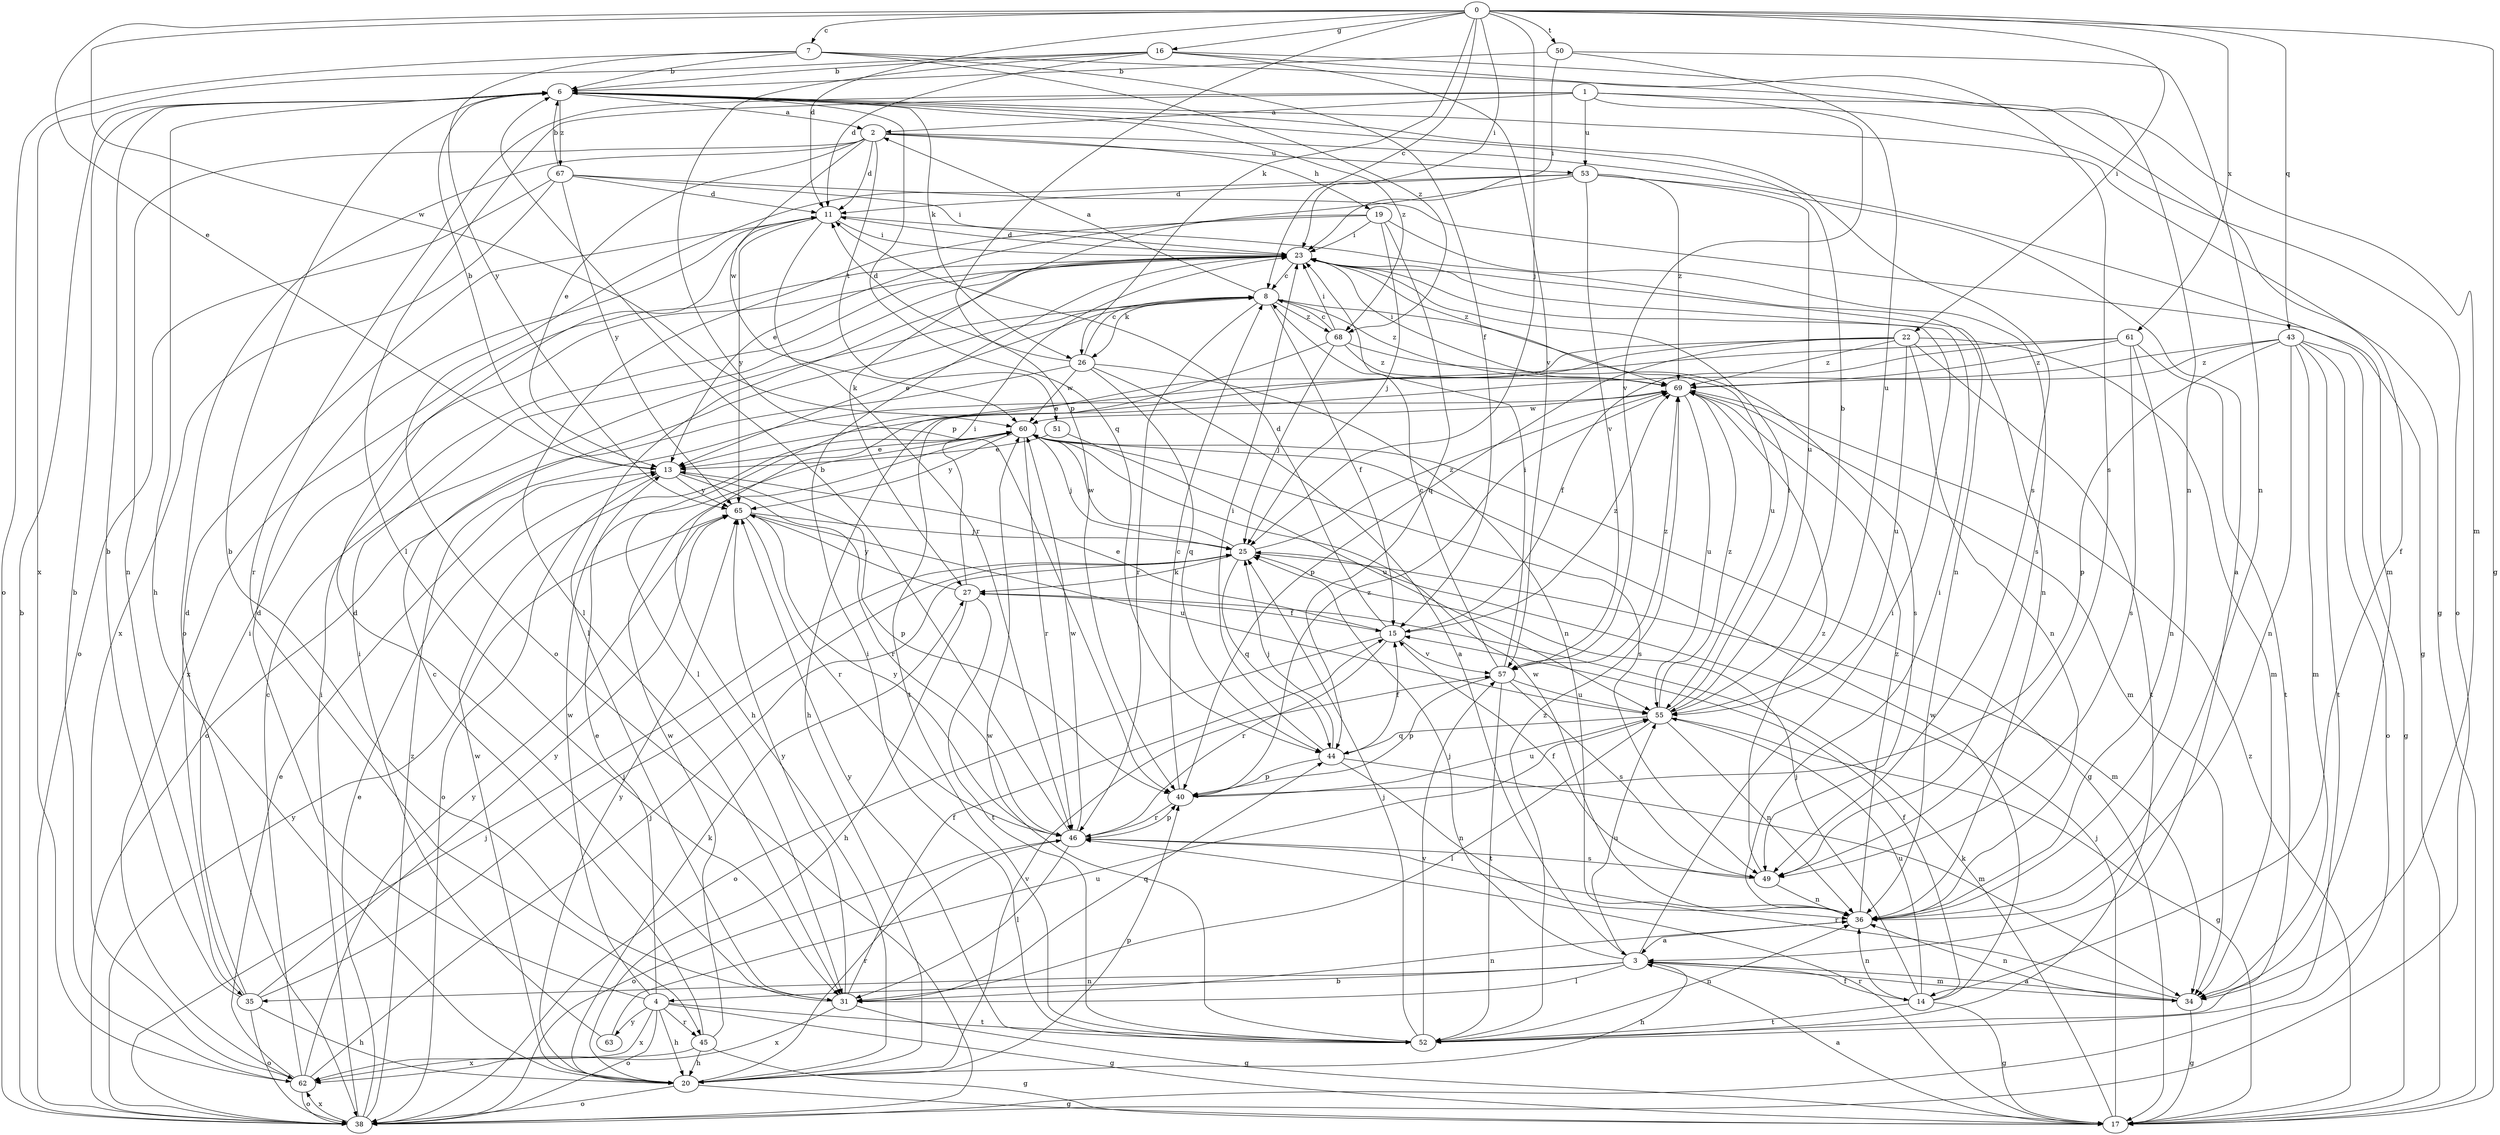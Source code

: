 strict digraph  {
0;
1;
2;
3;
4;
6;
7;
8;
11;
13;
14;
15;
16;
17;
19;
20;
22;
23;
25;
26;
27;
31;
34;
35;
36;
38;
40;
43;
44;
45;
46;
49;
50;
51;
52;
53;
55;
57;
60;
61;
62;
63;
65;
67;
68;
69;
0 -> 7  [label=c];
0 -> 8  [label=c];
0 -> 11  [label=d];
0 -> 13  [label=e];
0 -> 16  [label=g];
0 -> 17  [label=g];
0 -> 22  [label=i];
0 -> 23  [label=i];
0 -> 25  [label=j];
0 -> 26  [label=k];
0 -> 40  [label=p];
0 -> 43  [label=q];
0 -> 50  [label=t];
0 -> 60  [label=w];
0 -> 61  [label=x];
1 -> 2  [label=a];
1 -> 14  [label=f];
1 -> 31  [label=l];
1 -> 38  [label=o];
1 -> 45  [label=r];
1 -> 53  [label=u];
1 -> 57  [label=v];
2 -> 11  [label=d];
2 -> 13  [label=e];
2 -> 19  [label=h];
2 -> 34  [label=m];
2 -> 35  [label=n];
2 -> 38  [label=o];
2 -> 51  [label=t];
2 -> 53  [label=u];
2 -> 60  [label=w];
3 -> 4  [label=b];
3 -> 14  [label=f];
3 -> 20  [label=h];
3 -> 23  [label=i];
3 -> 25  [label=j];
3 -> 31  [label=l];
3 -> 34  [label=m];
3 -> 35  [label=n];
3 -> 55  [label=u];
4 -> 11  [label=d];
4 -> 13  [label=e];
4 -> 17  [label=g];
4 -> 20  [label=h];
4 -> 38  [label=o];
4 -> 45  [label=r];
4 -> 52  [label=t];
4 -> 60  [label=w];
4 -> 62  [label=x];
4 -> 63  [label=y];
6 -> 2  [label=a];
6 -> 17  [label=g];
6 -> 20  [label=h];
6 -> 26  [label=k];
6 -> 44  [label=q];
6 -> 49  [label=s];
6 -> 67  [label=z];
6 -> 68  [label=z];
7 -> 6  [label=b];
7 -> 15  [label=f];
7 -> 34  [label=m];
7 -> 38  [label=o];
7 -> 65  [label=y];
7 -> 68  [label=z];
8 -> 2  [label=a];
8 -> 13  [label=e];
8 -> 15  [label=f];
8 -> 26  [label=k];
8 -> 46  [label=r];
8 -> 55  [label=u];
8 -> 68  [label=z];
8 -> 69  [label=z];
11 -> 23  [label=i];
11 -> 36  [label=n];
11 -> 46  [label=r];
11 -> 65  [label=y];
13 -> 6  [label=b];
13 -> 38  [label=o];
13 -> 40  [label=p];
13 -> 46  [label=r];
13 -> 65  [label=y];
14 -> 15  [label=f];
14 -> 17  [label=g];
14 -> 25  [label=j];
14 -> 36  [label=n];
14 -> 52  [label=t];
14 -> 55  [label=u];
14 -> 60  [label=w];
15 -> 11  [label=d];
15 -> 13  [label=e];
15 -> 38  [label=o];
15 -> 46  [label=r];
15 -> 57  [label=v];
15 -> 69  [label=z];
16 -> 6  [label=b];
16 -> 11  [label=d];
16 -> 36  [label=n];
16 -> 40  [label=p];
16 -> 49  [label=s];
16 -> 57  [label=v];
16 -> 62  [label=x];
17 -> 3  [label=a];
17 -> 25  [label=j];
17 -> 27  [label=k];
17 -> 46  [label=r];
17 -> 69  [label=z];
19 -> 13  [label=e];
19 -> 23  [label=i];
19 -> 25  [label=j];
19 -> 31  [label=l];
19 -> 44  [label=q];
19 -> 49  [label=s];
20 -> 17  [label=g];
20 -> 27  [label=k];
20 -> 38  [label=o];
20 -> 40  [label=p];
20 -> 46  [label=r];
20 -> 57  [label=v];
20 -> 60  [label=w];
20 -> 65  [label=y];
22 -> 20  [label=h];
22 -> 31  [label=l];
22 -> 34  [label=m];
22 -> 36  [label=n];
22 -> 40  [label=p];
22 -> 52  [label=t];
22 -> 55  [label=u];
22 -> 69  [label=z];
23 -> 8  [label=c];
23 -> 11  [label=d];
23 -> 31  [label=l];
23 -> 36  [label=n];
23 -> 62  [label=x];
23 -> 69  [label=z];
25 -> 27  [label=k];
25 -> 34  [label=m];
25 -> 44  [label=q];
25 -> 60  [label=w];
25 -> 69  [label=z];
26 -> 3  [label=a];
26 -> 8  [label=c];
26 -> 11  [label=d];
26 -> 36  [label=n];
26 -> 38  [label=o];
26 -> 44  [label=q];
26 -> 60  [label=w];
27 -> 15  [label=f];
27 -> 20  [label=h];
27 -> 23  [label=i];
27 -> 52  [label=t];
27 -> 65  [label=y];
31 -> 6  [label=b];
31 -> 11  [label=d];
31 -> 15  [label=f];
31 -> 17  [label=g];
31 -> 36  [label=n];
31 -> 44  [label=q];
31 -> 62  [label=x];
31 -> 65  [label=y];
34 -> 3  [label=a];
34 -> 17  [label=g];
34 -> 36  [label=n];
34 -> 46  [label=r];
35 -> 6  [label=b];
35 -> 11  [label=d];
35 -> 20  [label=h];
35 -> 23  [label=i];
35 -> 25  [label=j];
35 -> 38  [label=o];
35 -> 65  [label=y];
36 -> 3  [label=a];
36 -> 23  [label=i];
36 -> 60  [label=w];
36 -> 69  [label=z];
38 -> 6  [label=b];
38 -> 13  [label=e];
38 -> 23  [label=i];
38 -> 25  [label=j];
38 -> 62  [label=x];
38 -> 65  [label=y];
38 -> 69  [label=z];
40 -> 8  [label=c];
40 -> 46  [label=r];
40 -> 55  [label=u];
40 -> 69  [label=z];
43 -> 17  [label=g];
43 -> 20  [label=h];
43 -> 34  [label=m];
43 -> 36  [label=n];
43 -> 38  [label=o];
43 -> 40  [label=p];
43 -> 52  [label=t];
43 -> 69  [label=z];
44 -> 15  [label=f];
44 -> 23  [label=i];
44 -> 25  [label=j];
44 -> 34  [label=m];
44 -> 36  [label=n];
44 -> 40  [label=p];
45 -> 8  [label=c];
45 -> 17  [label=g];
45 -> 20  [label=h];
45 -> 60  [label=w];
45 -> 62  [label=x];
46 -> 6  [label=b];
46 -> 31  [label=l];
46 -> 38  [label=o];
46 -> 40  [label=p];
46 -> 49  [label=s];
46 -> 60  [label=w];
46 -> 65  [label=y];
49 -> 15  [label=f];
49 -> 36  [label=n];
49 -> 69  [label=z];
50 -> 6  [label=b];
50 -> 23  [label=i];
50 -> 36  [label=n];
50 -> 55  [label=u];
51 -> 13  [label=e];
51 -> 55  [label=u];
52 -> 23  [label=i];
52 -> 25  [label=j];
52 -> 36  [label=n];
52 -> 57  [label=v];
52 -> 60  [label=w];
52 -> 65  [label=y];
52 -> 69  [label=z];
53 -> 3  [label=a];
53 -> 11  [label=d];
53 -> 27  [label=k];
53 -> 38  [label=o];
53 -> 55  [label=u];
53 -> 57  [label=v];
53 -> 69  [label=z];
55 -> 6  [label=b];
55 -> 17  [label=g];
55 -> 23  [label=i];
55 -> 31  [label=l];
55 -> 36  [label=n];
55 -> 44  [label=q];
55 -> 69  [label=z];
57 -> 8  [label=c];
57 -> 23  [label=i];
57 -> 40  [label=p];
57 -> 49  [label=s];
57 -> 52  [label=t];
57 -> 55  [label=u];
57 -> 69  [label=z];
60 -> 13  [label=e];
60 -> 17  [label=g];
60 -> 25  [label=j];
60 -> 46  [label=r];
60 -> 49  [label=s];
60 -> 65  [label=y];
61 -> 13  [label=e];
61 -> 15  [label=f];
61 -> 36  [label=n];
61 -> 49  [label=s];
61 -> 52  [label=t];
61 -> 69  [label=z];
62 -> 6  [label=b];
62 -> 8  [label=c];
62 -> 13  [label=e];
62 -> 25  [label=j];
62 -> 38  [label=o];
62 -> 65  [label=y];
63 -> 23  [label=i];
63 -> 55  [label=u];
65 -> 25  [label=j];
65 -> 46  [label=r];
65 -> 55  [label=u];
67 -> 6  [label=b];
67 -> 11  [label=d];
67 -> 17  [label=g];
67 -> 23  [label=i];
67 -> 38  [label=o];
67 -> 62  [label=x];
67 -> 65  [label=y];
68 -> 8  [label=c];
68 -> 23  [label=i];
68 -> 25  [label=j];
68 -> 49  [label=s];
68 -> 52  [label=t];
68 -> 69  [label=z];
69 -> 23  [label=i];
69 -> 34  [label=m];
69 -> 55  [label=u];
69 -> 60  [label=w];
}
